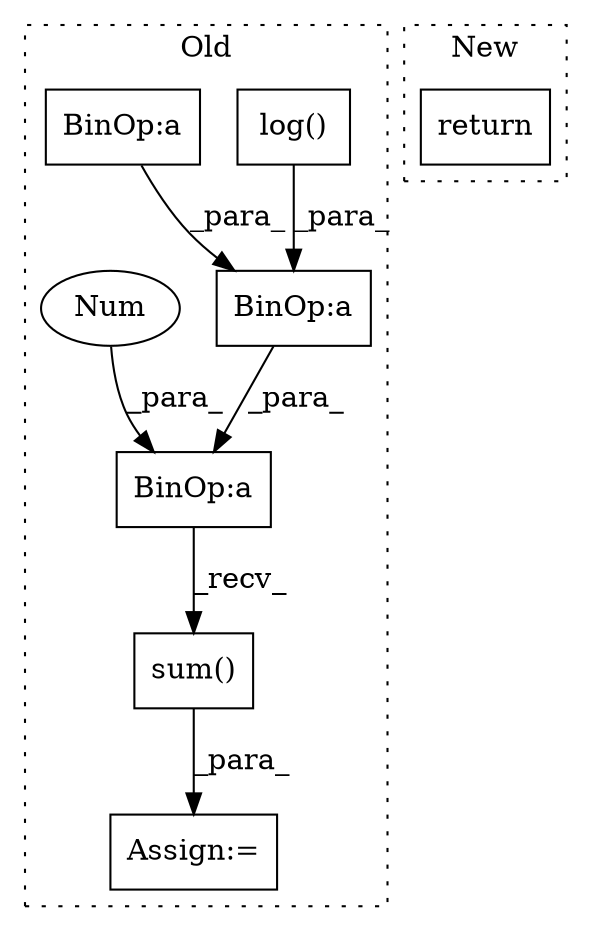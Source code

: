 digraph G {
subgraph cluster0 {
1 [label="log()" a="75" s="1461,1469" l="7,1" shape="box"];
3 [label="BinOp:a" a="82" s="1463" l="19" shape="box"];
4 [label="Assign:=" a="68" s="1451" l="4" shape="box"];
5 [label="sum()" a="75" s="1455" l="64" shape="box"];
6 [label="BinOp:a" a="82" s="1495" l="3" shape="box"];
7 [label="BinOp:a" a="82" s="1457" l="3" shape="box"];
8 [label="Num" a="76" s="1456" l="1" shape="ellipse"];
label = "Old";
style="dotted";
}
subgraph cluster1 {
2 [label="return" a="93" s="1754" l="7" shape="box"];
label = "New";
style="dotted";
}
1 -> 3 [label="_para_"];
3 -> 7 [label="_para_"];
5 -> 4 [label="_para_"];
6 -> 3 [label="_para_"];
7 -> 5 [label="_recv_"];
8 -> 7 [label="_para_"];
}